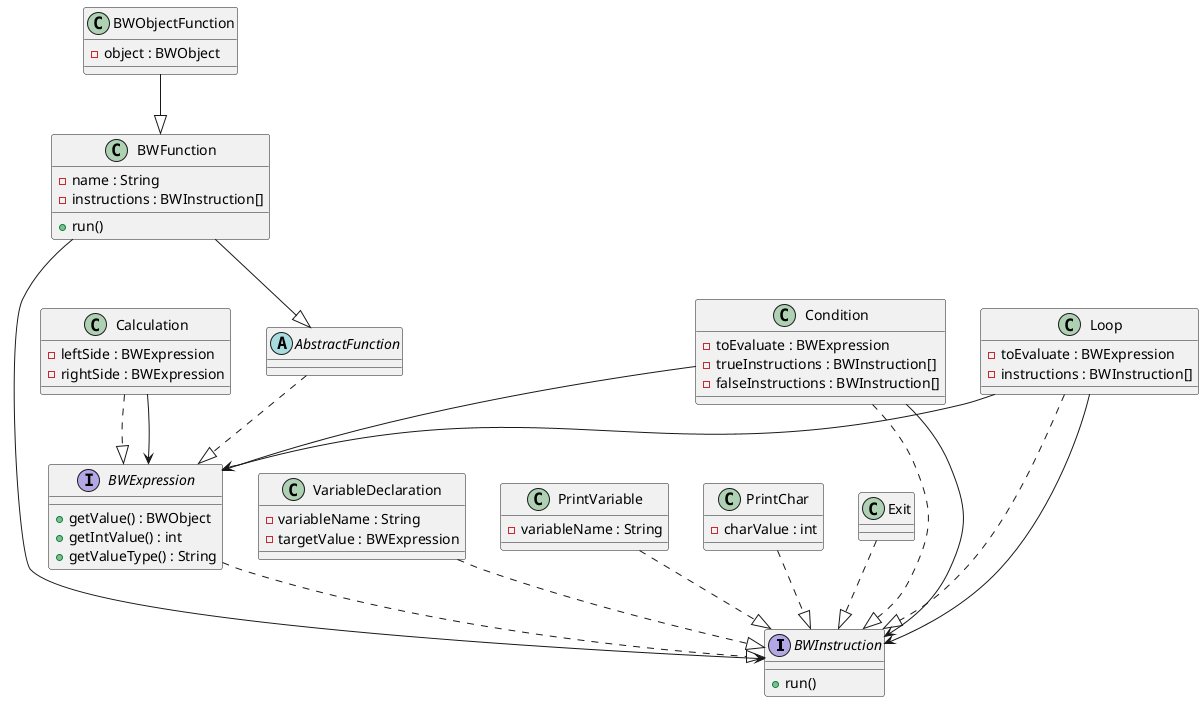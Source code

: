 @startuml

interface BWInstruction {
    + run()
}

interface BWExpression {
    + getValue() : BWObject
    + getIntValue() : int
    + getValueType() : String
}

abstract class AbstractFunction {

}

class BWFunction {
    - name : String
    - instructions : BWInstruction[]
    + run()
}

class BWObjectFunction {
    - object : BWObject
}

class VariableDeclaration {
    - variableName : String
    - targetValue : BWExpression
}

class PrintVariable {
    - variableName : String
}

class PrintChar {
    - charValue : int
}

class Calculation {
    - leftSide : BWExpression
    - rightSide : BWExpression
}

class Exit {

}

class Condition {
    - toEvaluate : BWExpression
    - trueInstructions : BWInstruction[]
    - falseInstructions : BWInstruction[]
}

class Loop {
    - toEvaluate : BWExpression
    - instructions : BWInstruction[]
}

BWExpression ..|> BWInstruction
AbstractFunction ..|> BWExpression
Calculation ..|> BWExpression
Calculation --> BWExpression
BWFunction --|> AbstractFunction
BWObjectFunction --|> BWFunction
VariableDeclaration ..|> BWInstruction
PrintVariable ..|> BWInstruction
PrintChar ..|> BWInstruction
Exit ..|> BWInstruction
Condition ..|> BWInstruction
Loop ..|> BWInstruction

BWFunction --> BWInstruction
Condition --> BWExpression
Condition --> BWInstruction
Loop --> BWExpression
Loop --> BWInstruction

@enduml